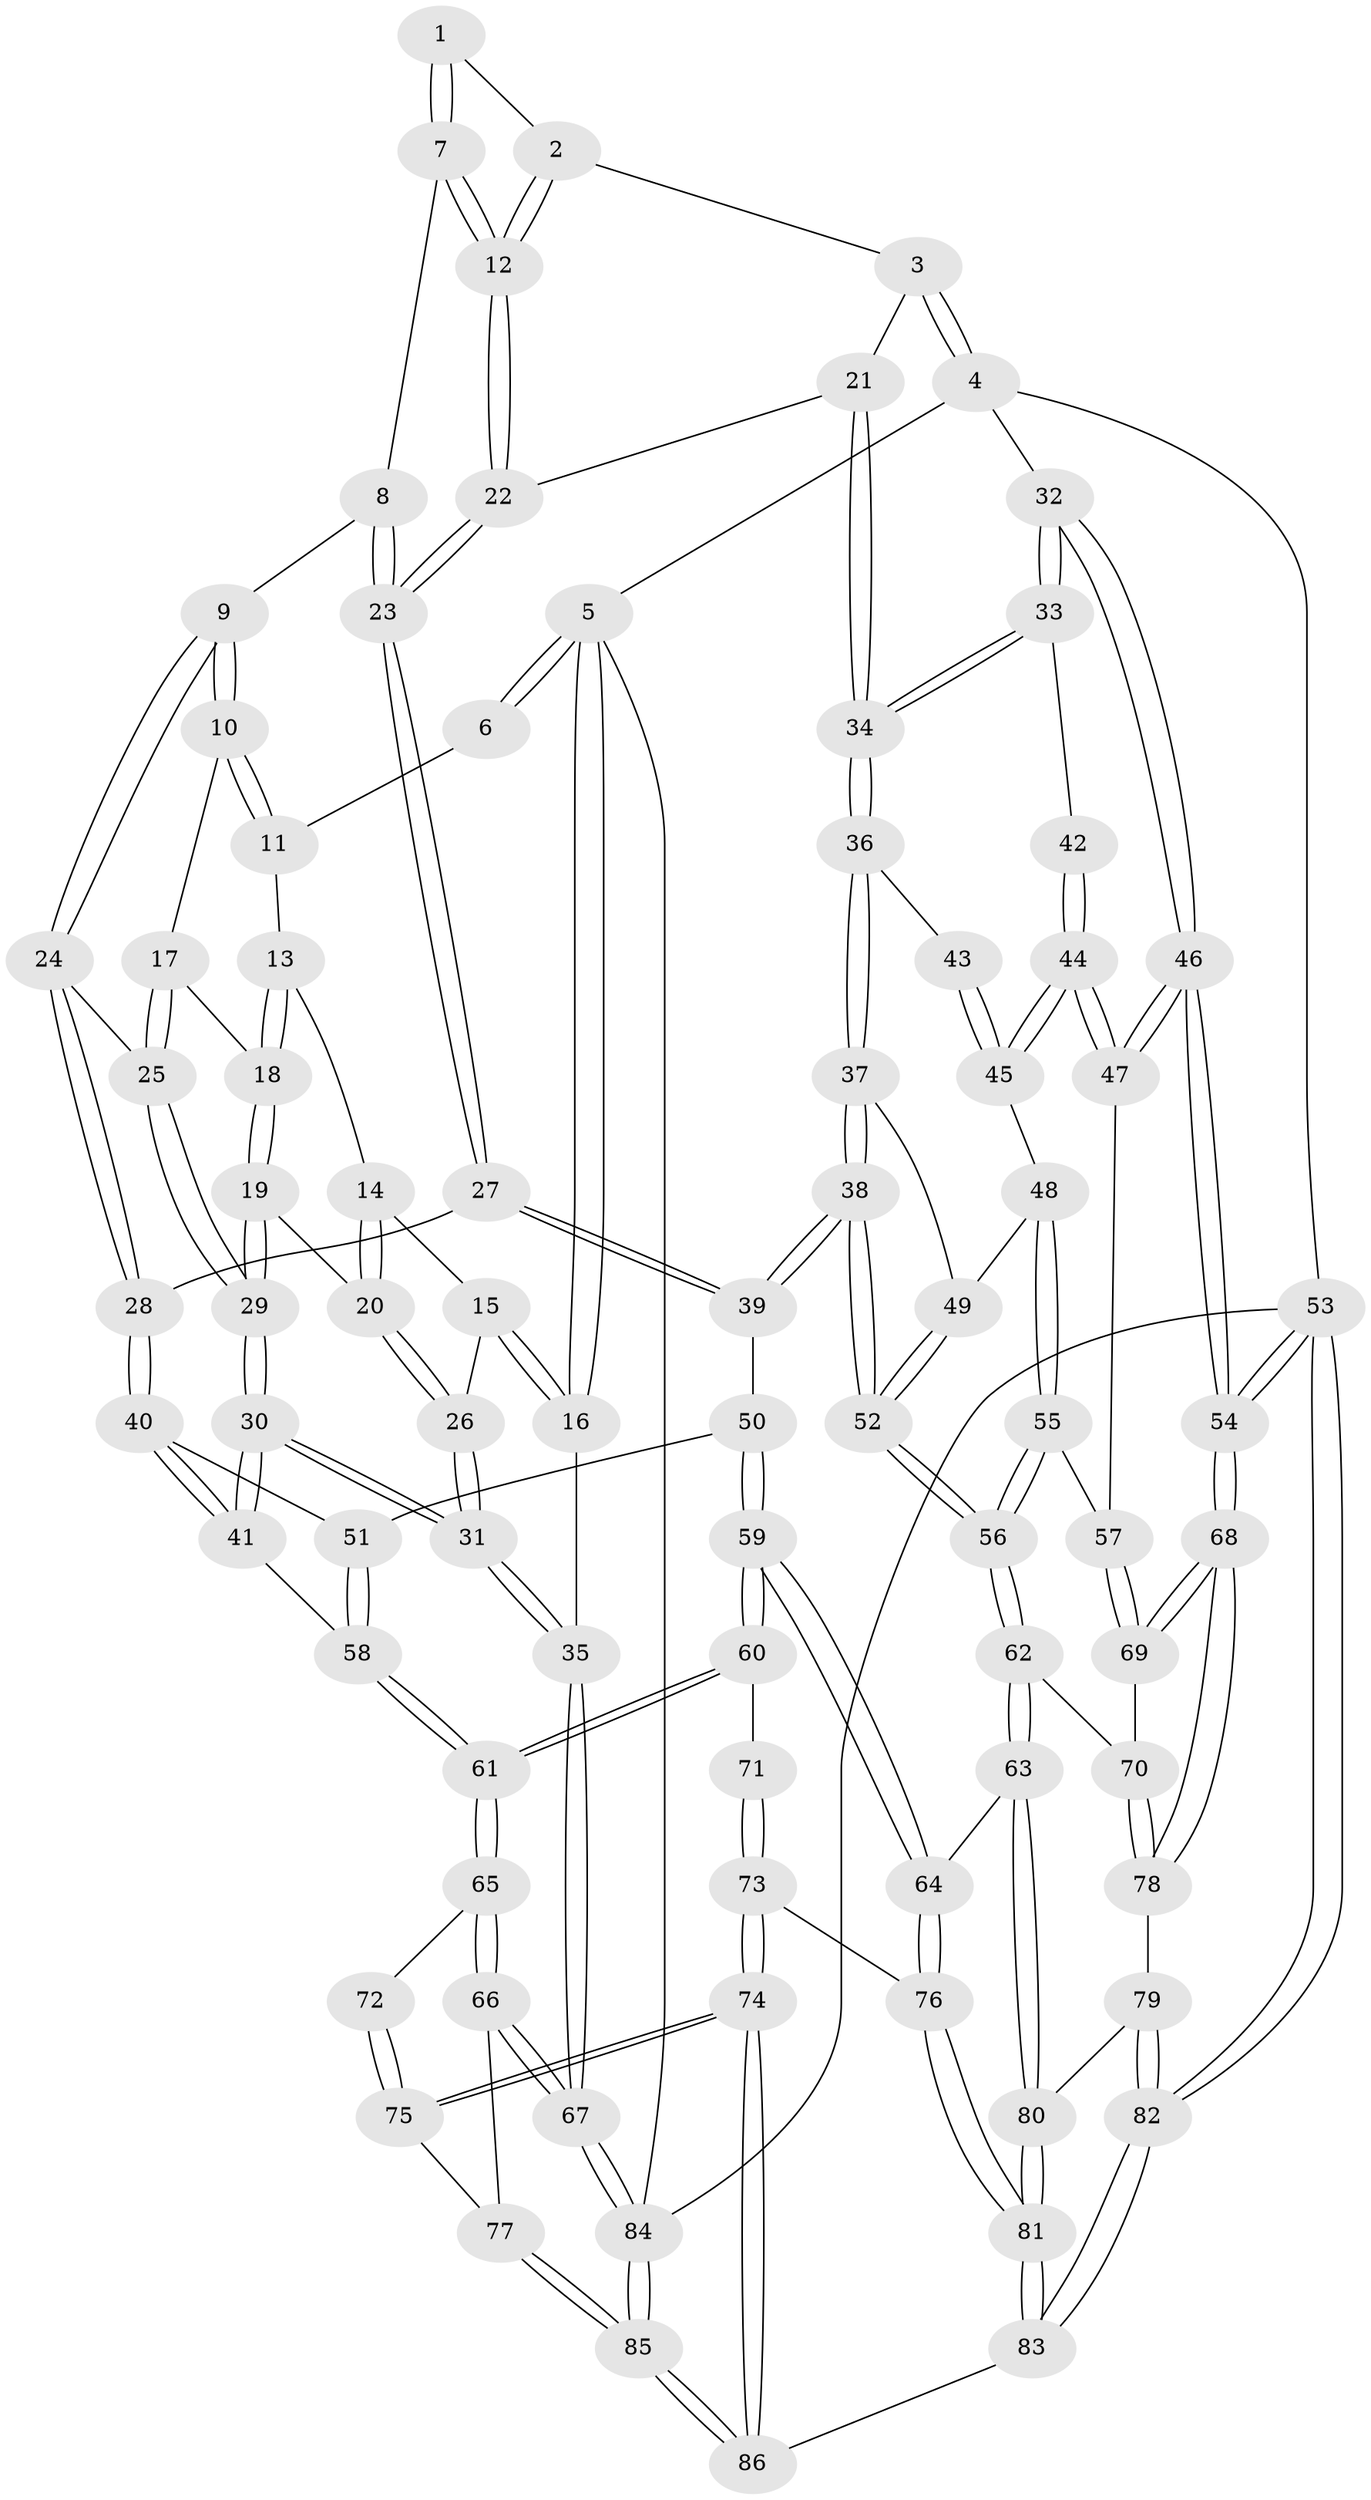 // coarse degree distribution, {5: 0.38333333333333336, 8: 0.016666666666666666, 3: 0.15, 4: 0.3333333333333333, 6: 0.1, 2: 0.016666666666666666}
// Generated by graph-tools (version 1.1) at 2025/21/03/04/25 18:21:40]
// undirected, 86 vertices, 212 edges
graph export_dot {
graph [start="1"]
  node [color=gray90,style=filled];
  1 [pos="+0.375241643354364+0"];
  2 [pos="+0.5928569241969224+0"];
  3 [pos="+1+0"];
  4 [pos="+1+0"];
  5 [pos="+0+0"];
  6 [pos="+0.08332425521652999+0"];
  7 [pos="+0.3945044491631506+0"];
  8 [pos="+0.34739401269797077+0.12334814296798277"];
  9 [pos="+0.30777652632363794+0.15599208811352744"];
  10 [pos="+0.2919221679854961+0.15652954529171428"];
  11 [pos="+0.13835258624659827+0.11090053665540923"];
  12 [pos="+0.6148674940635144+0.16228194095234585"];
  13 [pos="+0.1344026017820444+0.11689226932037258"];
  14 [pos="+0.08043751407478594+0.15094082591880092"];
  15 [pos="+0+0.15539383407210722"];
  16 [pos="+0+0.10500201323057402"];
  17 [pos="+0.22693891458094198+0.2265822075543009"];
  18 [pos="+0.15886615298375165+0.23052940734526836"];
  19 [pos="+0.15353790152214525+0.25110351521102653"];
  20 [pos="+0.06737971583809316+0.23972457776599868"];
  21 [pos="+0.6823636083684007+0.15258877559953932"];
  22 [pos="+0.6239059157336817+0.17571370925952787"];
  23 [pos="+0.5626913879071197+0.2681033095816077"];
  24 [pos="+0.32300304647429046+0.3036601010371038"];
  25 [pos="+0.2240196403447322+0.30901593953412243"];
  26 [pos="+0.051662904091175986+0.2632780687858008"];
  27 [pos="+0.5488714830857101+0.3512386386183233"];
  28 [pos="+0.34902776268180974+0.33034281855124203"];
  29 [pos="+0.1663711020192956+0.3352662359199161"];
  30 [pos="+0.032216945006411285+0.5372495310524581"];
  31 [pos="+0+0.5572111377226125"];
  32 [pos="+1+0.23947946185741295"];
  33 [pos="+1+0.2794790888382019"];
  34 [pos="+0.851709496976973+0.28534460875103745"];
  35 [pos="+0+0.6061016224185218"];
  36 [pos="+0.7195364992684486+0.42177975808248913"];
  37 [pos="+0.7103426596500423+0.42715851848481395"];
  38 [pos="+0.6059929751380957+0.43527958338453226"];
  39 [pos="+0.5730590164750062+0.4200587945087776"];
  40 [pos="+0.2559437023619995+0.4871744149396857"];
  41 [pos="+0.24963324800993417+0.49281520206016427"];
  42 [pos="+0.8754339701320819+0.42600618079241814"];
  43 [pos="+0.8518662494124256+0.4310774920642858"];
  44 [pos="+0.9030669815351083+0.5573346609954185"];
  45 [pos="+0.8438344714877836+0.5323936671387803"];
  46 [pos="+1+0.5858904657934085"];
  47 [pos="+0.9073332960338887+0.5605121545534896"];
  48 [pos="+0.8310083194240436+0.529085465130376"];
  49 [pos="+0.81457088254235+0.5209928855005498"];
  50 [pos="+0.5713324392425768+0.4219917083837088"];
  51 [pos="+0.5558914206540213+0.4304257772997279"];
  52 [pos="+0.6967449555455208+0.6403802596959303"];
  53 [pos="+1+1"];
  54 [pos="+1+0.7977718191281452"];
  55 [pos="+0.7497261836732619+0.6523901235787446"];
  56 [pos="+0.7014460809484696+0.6578561071455069"];
  57 [pos="+0.8180929108437798+0.6554202031338598"];
  58 [pos="+0.377182343639333+0.5795925210906232"];
  59 [pos="+0.49571463725139103+0.704005738020055"];
  60 [pos="+0.455441557465097+0.6919977464353801"];
  61 [pos="+0.3830189025023849+0.6299133130862662"];
  62 [pos="+0.6758191445568595+0.7173893265511871"];
  63 [pos="+0.5752224140879899+0.7743410249990786"];
  64 [pos="+0.5536134418888083+0.7783385007783727"];
  65 [pos="+0.255474546016245+0.6977244886996077"];
  66 [pos="+0.056848462732145395+0.7281455746501486"];
  67 [pos="+0+0.6856430576091954"];
  68 [pos="+1+0.7970870849728876"];
  69 [pos="+0.8537323276636783+0.7070562902763463"];
  70 [pos="+0.7644529692455875+0.7875041838839477"];
  71 [pos="+0.3775713407347675+0.740551280200961"];
  72 [pos="+0.35383628684143775+0.7412176729004586"];
  73 [pos="+0.38449820026900605+0.9057365097980659"];
  74 [pos="+0.35507191543012967+0.9225267983074608"];
  75 [pos="+0.3059132949600354+0.8900588998846471"];
  76 [pos="+0.5097000191200318+0.8582764400129146"];
  77 [pos="+0.2449440566059226+0.8597441072538841"];
  78 [pos="+0.8090137113368854+0.8582678020174904"];
  79 [pos="+0.8027305002072472+0.8703344658000322"];
  80 [pos="+0.6978590685582751+0.8973328588964103"];
  81 [pos="+0.6287153204238611+1"];
  82 [pos="+0.8431533677112709+1"];
  83 [pos="+0.6612314917373687+1"];
  84 [pos="+0+1"];
  85 [pos="+0.05955330600708599+1"];
  86 [pos="+0.3417535854062957+1"];
  1 -- 2;
  1 -- 7;
  1 -- 7;
  2 -- 3;
  2 -- 12;
  2 -- 12;
  3 -- 4;
  3 -- 4;
  3 -- 21;
  4 -- 5;
  4 -- 32;
  4 -- 53;
  5 -- 6;
  5 -- 6;
  5 -- 16;
  5 -- 16;
  5 -- 84;
  6 -- 11;
  7 -- 8;
  7 -- 12;
  7 -- 12;
  8 -- 9;
  8 -- 23;
  8 -- 23;
  9 -- 10;
  9 -- 10;
  9 -- 24;
  9 -- 24;
  10 -- 11;
  10 -- 11;
  10 -- 17;
  11 -- 13;
  12 -- 22;
  12 -- 22;
  13 -- 14;
  13 -- 18;
  13 -- 18;
  14 -- 15;
  14 -- 20;
  14 -- 20;
  15 -- 16;
  15 -- 16;
  15 -- 26;
  16 -- 35;
  17 -- 18;
  17 -- 25;
  17 -- 25;
  18 -- 19;
  18 -- 19;
  19 -- 20;
  19 -- 29;
  19 -- 29;
  20 -- 26;
  20 -- 26;
  21 -- 22;
  21 -- 34;
  21 -- 34;
  22 -- 23;
  22 -- 23;
  23 -- 27;
  23 -- 27;
  24 -- 25;
  24 -- 28;
  24 -- 28;
  25 -- 29;
  25 -- 29;
  26 -- 31;
  26 -- 31;
  27 -- 28;
  27 -- 39;
  27 -- 39;
  28 -- 40;
  28 -- 40;
  29 -- 30;
  29 -- 30;
  30 -- 31;
  30 -- 31;
  30 -- 41;
  30 -- 41;
  31 -- 35;
  31 -- 35;
  32 -- 33;
  32 -- 33;
  32 -- 46;
  32 -- 46;
  33 -- 34;
  33 -- 34;
  33 -- 42;
  34 -- 36;
  34 -- 36;
  35 -- 67;
  35 -- 67;
  36 -- 37;
  36 -- 37;
  36 -- 43;
  37 -- 38;
  37 -- 38;
  37 -- 49;
  38 -- 39;
  38 -- 39;
  38 -- 52;
  38 -- 52;
  39 -- 50;
  40 -- 41;
  40 -- 41;
  40 -- 51;
  41 -- 58;
  42 -- 44;
  42 -- 44;
  43 -- 45;
  43 -- 45;
  44 -- 45;
  44 -- 45;
  44 -- 47;
  44 -- 47;
  45 -- 48;
  46 -- 47;
  46 -- 47;
  46 -- 54;
  46 -- 54;
  47 -- 57;
  48 -- 49;
  48 -- 55;
  48 -- 55;
  49 -- 52;
  49 -- 52;
  50 -- 51;
  50 -- 59;
  50 -- 59;
  51 -- 58;
  51 -- 58;
  52 -- 56;
  52 -- 56;
  53 -- 54;
  53 -- 54;
  53 -- 82;
  53 -- 82;
  53 -- 84;
  54 -- 68;
  54 -- 68;
  55 -- 56;
  55 -- 56;
  55 -- 57;
  56 -- 62;
  56 -- 62;
  57 -- 69;
  57 -- 69;
  58 -- 61;
  58 -- 61;
  59 -- 60;
  59 -- 60;
  59 -- 64;
  59 -- 64;
  60 -- 61;
  60 -- 61;
  60 -- 71;
  61 -- 65;
  61 -- 65;
  62 -- 63;
  62 -- 63;
  62 -- 70;
  63 -- 64;
  63 -- 80;
  63 -- 80;
  64 -- 76;
  64 -- 76;
  65 -- 66;
  65 -- 66;
  65 -- 72;
  66 -- 67;
  66 -- 67;
  66 -- 77;
  67 -- 84;
  67 -- 84;
  68 -- 69;
  68 -- 69;
  68 -- 78;
  68 -- 78;
  69 -- 70;
  70 -- 78;
  70 -- 78;
  71 -- 73;
  71 -- 73;
  72 -- 75;
  72 -- 75;
  73 -- 74;
  73 -- 74;
  73 -- 76;
  74 -- 75;
  74 -- 75;
  74 -- 86;
  74 -- 86;
  75 -- 77;
  76 -- 81;
  76 -- 81;
  77 -- 85;
  77 -- 85;
  78 -- 79;
  79 -- 80;
  79 -- 82;
  79 -- 82;
  80 -- 81;
  80 -- 81;
  81 -- 83;
  81 -- 83;
  82 -- 83;
  82 -- 83;
  83 -- 86;
  84 -- 85;
  84 -- 85;
  85 -- 86;
  85 -- 86;
}
